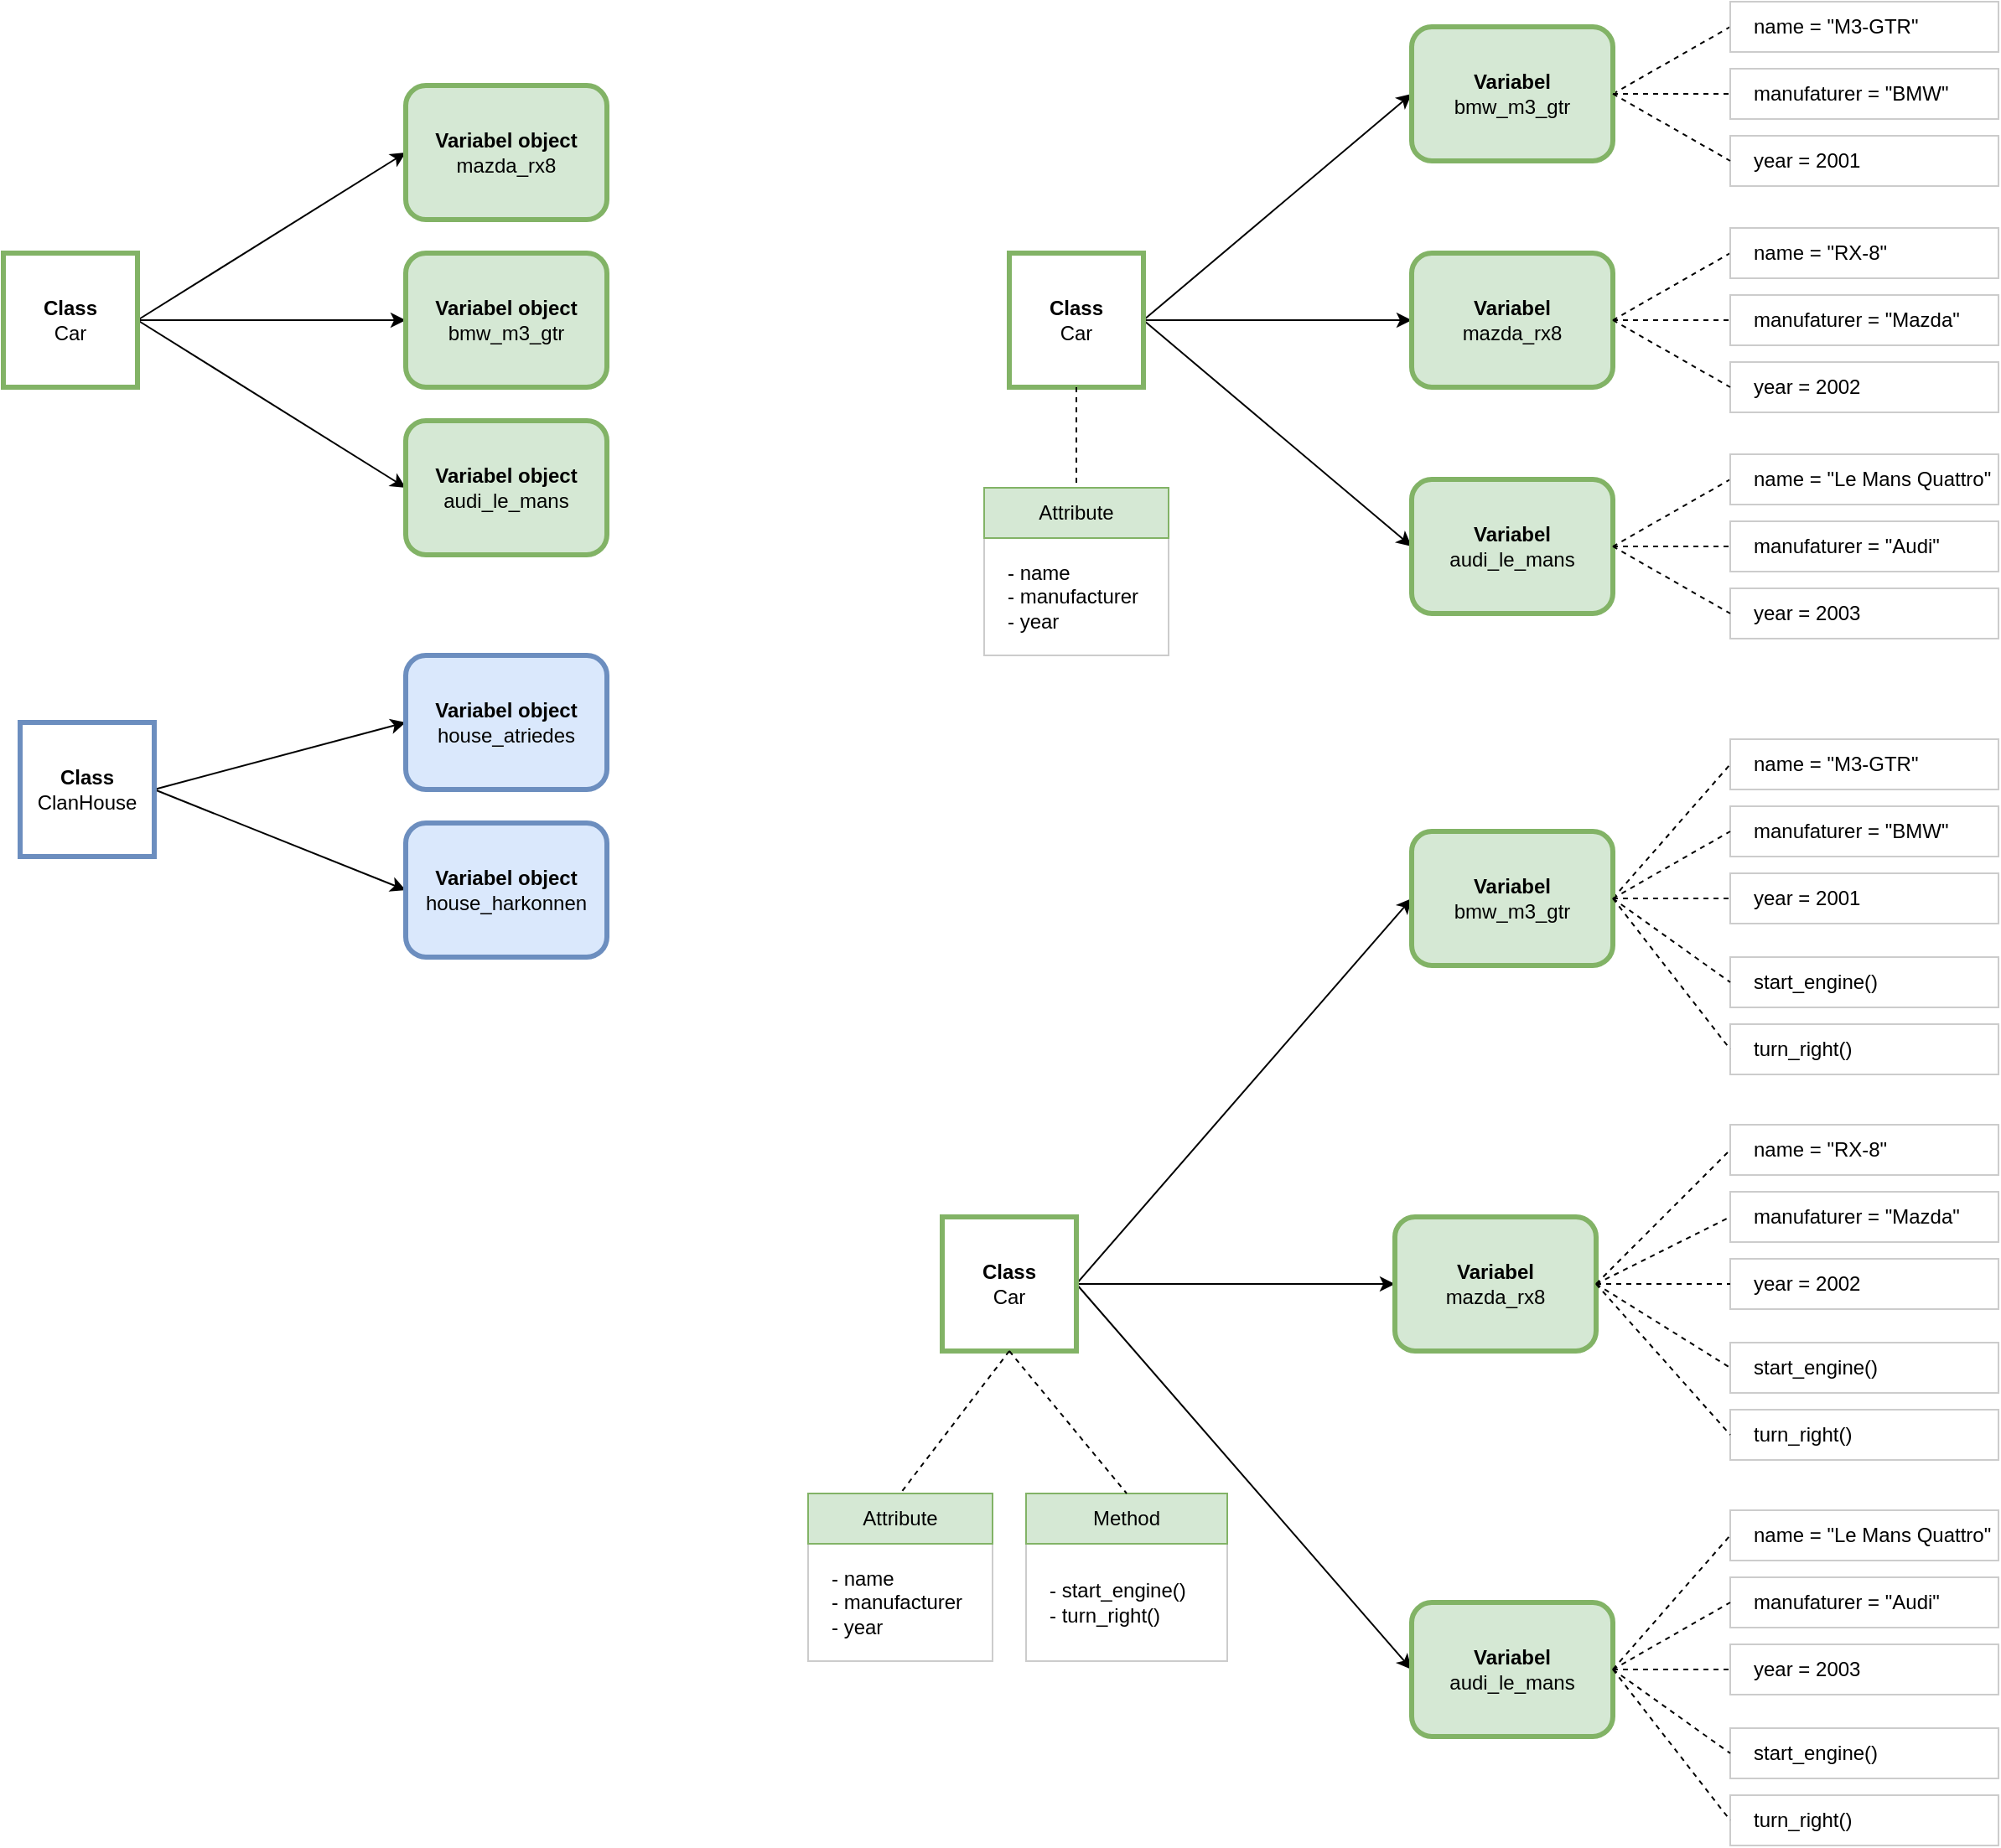 <mxfile version="22.0.2" type="device">
  <diagram name="Page-1" id="iPndn1mSsLPBSzLqaiKI">
    <mxGraphModel dx="1291" dy="1978" grid="1" gridSize="10" guides="1" tooltips="1" connect="1" arrows="1" fold="1" page="1" pageScale="1" pageWidth="827" pageHeight="1169" math="0" shadow="0">
      <root>
        <mxCell id="0" />
        <mxCell id="1" parent="0" />
        <mxCell id="UMjxPtLC1FxlKbhX4c1e-8" style="rounded=0;orthogonalLoop=1;jettySize=auto;html=1;entryX=0;entryY=0.5;entryDx=0;entryDy=0;exitX=1;exitY=0.5;exitDx=0;exitDy=0;" parent="1" source="UMjxPtLC1FxlKbhX4c1e-1" target="UMjxPtLC1FxlKbhX4c1e-5" edge="1">
          <mxGeometry relative="1" as="geometry" />
        </mxCell>
        <mxCell id="UMjxPtLC1FxlKbhX4c1e-9" style="rounded=0;orthogonalLoop=1;jettySize=auto;html=1;entryX=0;entryY=0.5;entryDx=0;entryDy=0;" parent="1" source="UMjxPtLC1FxlKbhX4c1e-1" target="UMjxPtLC1FxlKbhX4c1e-6" edge="1">
          <mxGeometry relative="1" as="geometry" />
        </mxCell>
        <mxCell id="UMjxPtLC1FxlKbhX4c1e-10" style="rounded=0;orthogonalLoop=1;jettySize=auto;html=1;entryX=0;entryY=0.5;entryDx=0;entryDy=0;exitX=1;exitY=0.5;exitDx=0;exitDy=0;" parent="1" source="UMjxPtLC1FxlKbhX4c1e-1" target="UMjxPtLC1FxlKbhX4c1e-7" edge="1">
          <mxGeometry relative="1" as="geometry" />
        </mxCell>
        <mxCell id="UMjxPtLC1FxlKbhX4c1e-1" value="&lt;b&gt;Class&lt;/b&gt;&lt;br&gt;Car" style="whiteSpace=wrap;html=1;aspect=fixed;fillColor=#ffffff;strokeColor=#82b366;strokeWidth=3;" parent="1" vertex="1">
          <mxGeometry x="160" y="140" width="80" height="80" as="geometry" />
        </mxCell>
        <mxCell id="UMjxPtLC1FxlKbhX4c1e-5" value="&lt;b&gt;Variabel object&lt;/b&gt;&lt;br&gt;mazda_rx8" style="rounded=1;whiteSpace=wrap;html=1;fillColor=#d5e8d4;strokeColor=#82b366;strokeWidth=3;" parent="1" vertex="1">
          <mxGeometry x="400" y="40" width="120" height="80" as="geometry" />
        </mxCell>
        <mxCell id="UMjxPtLC1FxlKbhX4c1e-6" value="&lt;b style=&quot;border-color: var(--border-color);&quot;&gt;Variabel object&lt;/b&gt;&lt;br&gt;bmw_m3_gtr" style="rounded=1;whiteSpace=wrap;html=1;fillColor=#d5e8d4;strokeColor=#82b366;strokeWidth=3;" parent="1" vertex="1">
          <mxGeometry x="400" y="140" width="120" height="80" as="geometry" />
        </mxCell>
        <mxCell id="UMjxPtLC1FxlKbhX4c1e-7" value="&lt;b style=&quot;border-color: var(--border-color);&quot;&gt;Variabel object&lt;/b&gt;&lt;br&gt;audi_le_mans" style="rounded=1;whiteSpace=wrap;html=1;fillColor=#d5e8d4;strokeColor=#82b366;strokeWidth=3;" parent="1" vertex="1">
          <mxGeometry x="400" y="240" width="120" height="80" as="geometry" />
        </mxCell>
        <mxCell id="UMjxPtLC1FxlKbhX4c1e-11" style="rounded=0;orthogonalLoop=1;jettySize=auto;html=1;entryX=0;entryY=0.5;entryDx=0;entryDy=0;exitX=1;exitY=0.5;exitDx=0;exitDy=0;" parent="1" source="UMjxPtLC1FxlKbhX4c1e-14" target="UMjxPtLC1FxlKbhX4c1e-15" edge="1">
          <mxGeometry relative="1" as="geometry" />
        </mxCell>
        <mxCell id="UMjxPtLC1FxlKbhX4c1e-12" style="rounded=0;orthogonalLoop=1;jettySize=auto;html=1;entryX=0;entryY=0.5;entryDx=0;entryDy=0;exitX=1;exitY=0.5;exitDx=0;exitDy=0;" parent="1" source="UMjxPtLC1FxlKbhX4c1e-14" target="UMjxPtLC1FxlKbhX4c1e-16" edge="1">
          <mxGeometry relative="1" as="geometry" />
        </mxCell>
        <mxCell id="UMjxPtLC1FxlKbhX4c1e-14" value="&lt;b&gt;Class&lt;/b&gt;&lt;br&gt;ClanHouse" style="whiteSpace=wrap;html=1;aspect=fixed;fillColor=#ffffff;strokeColor=#6c8ebf;strokeWidth=3;" parent="1" vertex="1">
          <mxGeometry x="170" y="420" width="80" height="80" as="geometry" />
        </mxCell>
        <mxCell id="UMjxPtLC1FxlKbhX4c1e-15" value="&lt;b style=&quot;border-color: var(--border-color);&quot;&gt;Variabel object&lt;/b&gt;&lt;br&gt;house_atriedes" style="rounded=1;whiteSpace=wrap;html=1;fillColor=#dae8fc;strokeColor=#6c8ebf;strokeWidth=3;" parent="1" vertex="1">
          <mxGeometry x="400" y="380" width="120" height="80" as="geometry" />
        </mxCell>
        <mxCell id="UMjxPtLC1FxlKbhX4c1e-16" value="&lt;b style=&quot;border-color: var(--border-color);&quot;&gt;Variabel object&lt;/b&gt;&lt;br&gt;house_harkonnen" style="rounded=1;whiteSpace=wrap;html=1;fillColor=#dae8fc;strokeColor=#6c8ebf;strokeWidth=3;" parent="1" vertex="1">
          <mxGeometry x="400" y="480" width="120" height="80" as="geometry" />
        </mxCell>
        <mxCell id="UMjxPtLC1FxlKbhX4c1e-18" style="rounded=0;orthogonalLoop=1;jettySize=auto;html=1;entryX=0;entryY=0.5;entryDx=0;entryDy=0;exitX=1;exitY=0.5;exitDx=0;exitDy=0;" parent="1" source="UMjxPtLC1FxlKbhX4c1e-21" target="UMjxPtLC1FxlKbhX4c1e-22" edge="1">
          <mxGeometry relative="1" as="geometry" />
        </mxCell>
        <mxCell id="UMjxPtLC1FxlKbhX4c1e-19" style="rounded=0;orthogonalLoop=1;jettySize=auto;html=1;entryX=0;entryY=0.5;entryDx=0;entryDy=0;" parent="1" source="UMjxPtLC1FxlKbhX4c1e-21" target="UMjxPtLC1FxlKbhX4c1e-23" edge="1">
          <mxGeometry relative="1" as="geometry" />
        </mxCell>
        <mxCell id="UMjxPtLC1FxlKbhX4c1e-20" style="rounded=0;orthogonalLoop=1;jettySize=auto;html=1;entryX=0;entryY=0.5;entryDx=0;entryDy=0;exitX=1;exitY=0.5;exitDx=0;exitDy=0;" parent="1" source="UMjxPtLC1FxlKbhX4c1e-21" target="UMjxPtLC1FxlKbhX4c1e-24" edge="1">
          <mxGeometry relative="1" as="geometry" />
        </mxCell>
        <mxCell id="UMjxPtLC1FxlKbhX4c1e-21" value="&lt;b&gt;Class&lt;/b&gt;&lt;br&gt;Car" style="whiteSpace=wrap;html=1;aspect=fixed;fillColor=#ffffff;strokeColor=#82b366;strokeWidth=3;" parent="1" vertex="1">
          <mxGeometry x="760" y="140" width="80" height="80" as="geometry" />
        </mxCell>
        <mxCell id="UMjxPtLC1FxlKbhX4c1e-28" style="rounded=0;orthogonalLoop=1;jettySize=auto;html=1;entryX=0;entryY=0.5;entryDx=0;entryDy=0;exitX=1;exitY=0.5;exitDx=0;exitDy=0;endArrow=none;endFill=0;dashed=1;" parent="1" source="UMjxPtLC1FxlKbhX4c1e-22" target="UMjxPtLC1FxlKbhX4c1e-25" edge="1">
          <mxGeometry relative="1" as="geometry" />
        </mxCell>
        <mxCell id="UMjxPtLC1FxlKbhX4c1e-22" value="&lt;b style=&quot;border-color: var(--border-color);&quot;&gt;Variabel&lt;/b&gt;&lt;br&gt;bmw_m3_gtr" style="rounded=1;whiteSpace=wrap;html=1;fillColor=#d5e8d4;strokeColor=#82b366;strokeWidth=3;" parent="1" vertex="1">
          <mxGeometry x="1000" y="5" width="120" height="80" as="geometry" />
        </mxCell>
        <mxCell id="UMjxPtLC1FxlKbhX4c1e-23" value="&lt;b style=&quot;border-color: var(--border-color);&quot;&gt;Variabel&lt;br&gt;&lt;/b&gt;mazda_rx8" style="rounded=1;whiteSpace=wrap;html=1;fillColor=#d5e8d4;strokeColor=#82b366;strokeWidth=3;" parent="1" vertex="1">
          <mxGeometry x="1000" y="140" width="120" height="80" as="geometry" />
        </mxCell>
        <mxCell id="UMjxPtLC1FxlKbhX4c1e-24" value="&lt;b style=&quot;border-color: var(--border-color);&quot;&gt;Variabel&lt;/b&gt;&lt;br&gt;audi_le_mans" style="rounded=1;whiteSpace=wrap;html=1;fillColor=#d5e8d4;strokeColor=#82b366;strokeWidth=3;" parent="1" vertex="1">
          <mxGeometry x="1000" y="275" width="120" height="80" as="geometry" />
        </mxCell>
        <mxCell id="UMjxPtLC1FxlKbhX4c1e-25" value="name = &quot;M3-GTR&quot;" style="rounded=0;whiteSpace=wrap;html=1;align=left;spacingLeft=12;strokeColor=#CCCCCC;" parent="1" vertex="1">
          <mxGeometry x="1190" y="-10" width="160" height="30" as="geometry" />
        </mxCell>
        <mxCell id="UMjxPtLC1FxlKbhX4c1e-26" value="manufaturer = &quot;BMW&quot;" style="rounded=0;whiteSpace=wrap;html=1;align=left;spacingLeft=12;strokeColor=#CCCCCC;" parent="1" vertex="1">
          <mxGeometry x="1190" y="30" width="160" height="30" as="geometry" />
        </mxCell>
        <mxCell id="UMjxPtLC1FxlKbhX4c1e-27" value="year = 2001" style="rounded=0;whiteSpace=wrap;html=1;align=left;spacingLeft=12;strokeColor=#CCCCCC;" parent="1" vertex="1">
          <mxGeometry x="1190" y="70" width="160" height="30" as="geometry" />
        </mxCell>
        <mxCell id="UMjxPtLC1FxlKbhX4c1e-29" style="rounded=0;orthogonalLoop=1;jettySize=auto;html=1;entryX=0;entryY=0.5;entryDx=0;entryDy=0;exitX=1;exitY=0.5;exitDx=0;exitDy=0;endArrow=none;endFill=0;dashed=1;" parent="1" source="UMjxPtLC1FxlKbhX4c1e-22" target="UMjxPtLC1FxlKbhX4c1e-26" edge="1">
          <mxGeometry relative="1" as="geometry">
            <mxPoint x="1130" y="55" as="sourcePoint" />
            <mxPoint x="1200" y="15" as="targetPoint" />
          </mxGeometry>
        </mxCell>
        <mxCell id="UMjxPtLC1FxlKbhX4c1e-30" style="rounded=0;orthogonalLoop=1;jettySize=auto;html=1;entryX=0;entryY=0.5;entryDx=0;entryDy=0;exitX=1;exitY=0.5;exitDx=0;exitDy=0;endArrow=none;endFill=0;dashed=1;" parent="1" source="UMjxPtLC1FxlKbhX4c1e-22" target="UMjxPtLC1FxlKbhX4c1e-27" edge="1">
          <mxGeometry relative="1" as="geometry">
            <mxPoint x="1130" y="55" as="sourcePoint" />
            <mxPoint x="1200" y="55" as="targetPoint" />
          </mxGeometry>
        </mxCell>
        <mxCell id="UMjxPtLC1FxlKbhX4c1e-31" style="rounded=0;orthogonalLoop=1;jettySize=auto;html=1;entryX=0;entryY=0.5;entryDx=0;entryDy=0;exitX=1;exitY=0.5;exitDx=0;exitDy=0;endArrow=none;endFill=0;dashed=1;" parent="1" target="UMjxPtLC1FxlKbhX4c1e-32" edge="1">
          <mxGeometry relative="1" as="geometry">
            <mxPoint x="1120" y="180" as="sourcePoint" />
          </mxGeometry>
        </mxCell>
        <mxCell id="UMjxPtLC1FxlKbhX4c1e-32" value="name = &quot;RX-8&quot;" style="rounded=0;whiteSpace=wrap;html=1;align=left;spacingLeft=12;strokeColor=#CCCCCC;" parent="1" vertex="1">
          <mxGeometry x="1190" y="125" width="160" height="30" as="geometry" />
        </mxCell>
        <mxCell id="UMjxPtLC1FxlKbhX4c1e-33" value="manufaturer = &quot;Mazda&quot;" style="rounded=0;whiteSpace=wrap;html=1;align=left;spacingLeft=12;strokeColor=#CCCCCC;" parent="1" vertex="1">
          <mxGeometry x="1190" y="165" width="160" height="30" as="geometry" />
        </mxCell>
        <mxCell id="UMjxPtLC1FxlKbhX4c1e-34" value="year = 2002" style="rounded=0;whiteSpace=wrap;html=1;align=left;spacingLeft=12;strokeColor=#CCCCCC;" parent="1" vertex="1">
          <mxGeometry x="1190" y="205" width="160" height="30" as="geometry" />
        </mxCell>
        <mxCell id="UMjxPtLC1FxlKbhX4c1e-35" style="rounded=0;orthogonalLoop=1;jettySize=auto;html=1;entryX=0;entryY=0.5;entryDx=0;entryDy=0;exitX=1;exitY=0.5;exitDx=0;exitDy=0;endArrow=none;endFill=0;dashed=1;" parent="1" target="UMjxPtLC1FxlKbhX4c1e-33" edge="1">
          <mxGeometry relative="1" as="geometry">
            <mxPoint x="1120" y="180" as="sourcePoint" />
            <mxPoint x="1200" y="150" as="targetPoint" />
          </mxGeometry>
        </mxCell>
        <mxCell id="UMjxPtLC1FxlKbhX4c1e-36" style="rounded=0;orthogonalLoop=1;jettySize=auto;html=1;entryX=0;entryY=0.5;entryDx=0;entryDy=0;exitX=1;exitY=0.5;exitDx=0;exitDy=0;endArrow=none;endFill=0;dashed=1;" parent="1" target="UMjxPtLC1FxlKbhX4c1e-34" edge="1">
          <mxGeometry relative="1" as="geometry">
            <mxPoint x="1120" y="180" as="sourcePoint" />
            <mxPoint x="1200" y="190" as="targetPoint" />
          </mxGeometry>
        </mxCell>
        <mxCell id="UMjxPtLC1FxlKbhX4c1e-37" style="rounded=0;orthogonalLoop=1;jettySize=auto;html=1;entryX=0;entryY=0.5;entryDx=0;entryDy=0;exitX=1;exitY=0.5;exitDx=0;exitDy=0;endArrow=none;endFill=0;dashed=1;" parent="1" target="UMjxPtLC1FxlKbhX4c1e-38" edge="1">
          <mxGeometry relative="1" as="geometry">
            <mxPoint x="1120" y="315" as="sourcePoint" />
          </mxGeometry>
        </mxCell>
        <mxCell id="UMjxPtLC1FxlKbhX4c1e-38" value="name = &quot;Le Mans Quattro&quot;" style="rounded=0;whiteSpace=wrap;html=1;align=left;spacingLeft=12;strokeColor=#CCCCCC;" parent="1" vertex="1">
          <mxGeometry x="1190" y="260" width="160" height="30" as="geometry" />
        </mxCell>
        <mxCell id="UMjxPtLC1FxlKbhX4c1e-39" value="manufaturer = &quot;Audi&quot;" style="rounded=0;whiteSpace=wrap;html=1;align=left;spacingLeft=12;strokeColor=#CCCCCC;" parent="1" vertex="1">
          <mxGeometry x="1190" y="300" width="160" height="30" as="geometry" />
        </mxCell>
        <mxCell id="UMjxPtLC1FxlKbhX4c1e-40" value="year = 2003" style="rounded=0;whiteSpace=wrap;html=1;align=left;spacingLeft=12;strokeColor=#CCCCCC;" parent="1" vertex="1">
          <mxGeometry x="1190" y="340" width="160" height="30" as="geometry" />
        </mxCell>
        <mxCell id="UMjxPtLC1FxlKbhX4c1e-41" style="rounded=0;orthogonalLoop=1;jettySize=auto;html=1;entryX=0;entryY=0.5;entryDx=0;entryDy=0;exitX=1;exitY=0.5;exitDx=0;exitDy=0;endArrow=none;endFill=0;dashed=1;" parent="1" target="UMjxPtLC1FxlKbhX4c1e-39" edge="1">
          <mxGeometry relative="1" as="geometry">
            <mxPoint x="1120" y="315" as="sourcePoint" />
            <mxPoint x="1200" y="285" as="targetPoint" />
          </mxGeometry>
        </mxCell>
        <mxCell id="UMjxPtLC1FxlKbhX4c1e-42" style="rounded=0;orthogonalLoop=1;jettySize=auto;html=1;entryX=0;entryY=0.5;entryDx=0;entryDy=0;exitX=1;exitY=0.5;exitDx=0;exitDy=0;endArrow=none;endFill=0;dashed=1;" parent="1" target="UMjxPtLC1FxlKbhX4c1e-40" edge="1">
          <mxGeometry relative="1" as="geometry">
            <mxPoint x="1120" y="315" as="sourcePoint" />
            <mxPoint x="1200" y="325" as="targetPoint" />
          </mxGeometry>
        </mxCell>
        <mxCell id="UMjxPtLC1FxlKbhX4c1e-45" value="- name&lt;br&gt;- manufacturer&lt;br&gt;- year" style="rounded=0;whiteSpace=wrap;html=1;align=left;spacingLeft=12;strokeColor=#CCCCCC;" parent="1" vertex="1">
          <mxGeometry x="745" y="310" width="110" height="70" as="geometry" />
        </mxCell>
        <mxCell id="UMjxPtLC1FxlKbhX4c1e-48" style="rounded=0;orthogonalLoop=1;jettySize=auto;html=1;entryX=0.5;entryY=0;entryDx=0;entryDy=0;exitX=0.5;exitY=1;exitDx=0;exitDy=0;endArrow=none;endFill=0;dashed=1;" parent="1" source="UMjxPtLC1FxlKbhX4c1e-21" target="UMjxPtLC1FxlKbhX4c1e-49" edge="1">
          <mxGeometry relative="1" as="geometry">
            <mxPoint x="1130" y="190" as="sourcePoint" />
            <mxPoint x="1200" y="150" as="targetPoint" />
          </mxGeometry>
        </mxCell>
        <mxCell id="UMjxPtLC1FxlKbhX4c1e-49" value="Attribute" style="rounded=0;whiteSpace=wrap;html=1;align=center;spacingLeft=0;strokeColor=#82b366;fillColor=#d5e8d4;" parent="1" vertex="1">
          <mxGeometry x="745" y="280" width="110" height="30" as="geometry" />
        </mxCell>
        <mxCell id="UMjxPtLC1FxlKbhX4c1e-50" style="rounded=0;orthogonalLoop=1;jettySize=auto;html=1;entryX=0;entryY=0.5;entryDx=0;entryDy=0;exitX=1;exitY=0.5;exitDx=0;exitDy=0;" parent="1" source="UMjxPtLC1FxlKbhX4c1e-53" target="UMjxPtLC1FxlKbhX4c1e-55" edge="1">
          <mxGeometry relative="1" as="geometry" />
        </mxCell>
        <mxCell id="UMjxPtLC1FxlKbhX4c1e-51" style="rounded=0;orthogonalLoop=1;jettySize=auto;html=1;entryX=0;entryY=0.5;entryDx=0;entryDy=0;exitX=1;exitY=0.5;exitDx=0;exitDy=0;" parent="1" source="UMjxPtLC1FxlKbhX4c1e-53" target="UMjxPtLC1FxlKbhX4c1e-56" edge="1">
          <mxGeometry relative="1" as="geometry" />
        </mxCell>
        <mxCell id="UMjxPtLC1FxlKbhX4c1e-52" style="rounded=0;orthogonalLoop=1;jettySize=auto;html=1;entryX=0;entryY=0.5;entryDx=0;entryDy=0;exitX=1;exitY=0.5;exitDx=0;exitDy=0;" parent="1" source="UMjxPtLC1FxlKbhX4c1e-53" target="UMjxPtLC1FxlKbhX4c1e-57" edge="1">
          <mxGeometry relative="1" as="geometry" />
        </mxCell>
        <mxCell id="UMjxPtLC1FxlKbhX4c1e-53" value="&lt;b&gt;Class&lt;/b&gt;&lt;br&gt;Car" style="whiteSpace=wrap;html=1;aspect=fixed;fillColor=#ffffff;strokeColor=#82b366;strokeWidth=3;" parent="1" vertex="1">
          <mxGeometry x="720" y="715" width="80" height="80" as="geometry" />
        </mxCell>
        <mxCell id="UMjxPtLC1FxlKbhX4c1e-54" style="rounded=0;orthogonalLoop=1;jettySize=auto;html=1;entryX=0;entryY=0.5;entryDx=0;entryDy=0;exitX=1;exitY=0.5;exitDx=0;exitDy=0;endArrow=none;endFill=0;dashed=1;" parent="1" source="UMjxPtLC1FxlKbhX4c1e-55" target="UMjxPtLC1FxlKbhX4c1e-58" edge="1">
          <mxGeometry relative="1" as="geometry" />
        </mxCell>
        <mxCell id="UMjxPtLC1FxlKbhX4c1e-55" value="&lt;b style=&quot;border-color: var(--border-color);&quot;&gt;Variabel&lt;/b&gt;&lt;br&gt;bmw_m3_gtr" style="rounded=1;whiteSpace=wrap;html=1;fillColor=#d5e8d4;strokeColor=#82b366;strokeWidth=3;" parent="1" vertex="1">
          <mxGeometry x="1000" y="485" width="120" height="80" as="geometry" />
        </mxCell>
        <mxCell id="UMjxPtLC1FxlKbhX4c1e-56" value="&lt;b style=&quot;border-color: var(--border-color);&quot;&gt;Variabel&lt;br&gt;&lt;/b&gt;mazda_rx8" style="rounded=1;whiteSpace=wrap;html=1;fillColor=#d5e8d4;strokeColor=#82b366;strokeWidth=3;" parent="1" vertex="1">
          <mxGeometry x="990" y="715" width="120" height="80" as="geometry" />
        </mxCell>
        <mxCell id="UMjxPtLC1FxlKbhX4c1e-57" value="&lt;b style=&quot;border-color: var(--border-color);&quot;&gt;Variabel&lt;/b&gt;&lt;br&gt;audi_le_mans" style="rounded=1;whiteSpace=wrap;html=1;fillColor=#d5e8d4;strokeColor=#82b366;strokeWidth=3;" parent="1" vertex="1">
          <mxGeometry x="1000" y="945" width="120" height="80" as="geometry" />
        </mxCell>
        <mxCell id="UMjxPtLC1FxlKbhX4c1e-58" value="name = &quot;M3-GTR&quot;" style="rounded=0;whiteSpace=wrap;html=1;align=left;spacingLeft=12;strokeColor=#CCCCCC;" parent="1" vertex="1">
          <mxGeometry x="1190" y="430" width="160" height="30" as="geometry" />
        </mxCell>
        <mxCell id="UMjxPtLC1FxlKbhX4c1e-59" value="manufaturer = &quot;BMW&quot;" style="rounded=0;whiteSpace=wrap;html=1;align=left;spacingLeft=12;strokeColor=#CCCCCC;" parent="1" vertex="1">
          <mxGeometry x="1190" y="470" width="160" height="30" as="geometry" />
        </mxCell>
        <mxCell id="UMjxPtLC1FxlKbhX4c1e-60" value="year = 2001" style="rounded=0;whiteSpace=wrap;html=1;align=left;spacingLeft=12;strokeColor=#CCCCCC;" parent="1" vertex="1">
          <mxGeometry x="1190" y="510" width="160" height="30" as="geometry" />
        </mxCell>
        <mxCell id="UMjxPtLC1FxlKbhX4c1e-61" style="rounded=0;orthogonalLoop=1;jettySize=auto;html=1;entryX=0;entryY=0.5;entryDx=0;entryDy=0;exitX=1;exitY=0.5;exitDx=0;exitDy=0;endArrow=none;endFill=0;dashed=1;" parent="1" source="UMjxPtLC1FxlKbhX4c1e-55" target="UMjxPtLC1FxlKbhX4c1e-59" edge="1">
          <mxGeometry relative="1" as="geometry">
            <mxPoint x="1130" y="545" as="sourcePoint" />
            <mxPoint x="1200" y="505" as="targetPoint" />
          </mxGeometry>
        </mxCell>
        <mxCell id="UMjxPtLC1FxlKbhX4c1e-62" style="rounded=0;orthogonalLoop=1;jettySize=auto;html=1;entryX=0;entryY=0.5;entryDx=0;entryDy=0;exitX=1;exitY=0.5;exitDx=0;exitDy=0;endArrow=none;endFill=0;dashed=1;" parent="1" source="UMjxPtLC1FxlKbhX4c1e-55" target="UMjxPtLC1FxlKbhX4c1e-60" edge="1">
          <mxGeometry relative="1" as="geometry">
            <mxPoint x="1130" y="545" as="sourcePoint" />
            <mxPoint x="1200" y="545" as="targetPoint" />
          </mxGeometry>
        </mxCell>
        <mxCell id="UMjxPtLC1FxlKbhX4c1e-63" style="rounded=0;orthogonalLoop=1;jettySize=auto;html=1;entryX=0;entryY=0.5;entryDx=0;entryDy=0;exitX=1;exitY=0.5;exitDx=0;exitDy=0;endArrow=none;endFill=0;dashed=1;" parent="1" source="UMjxPtLC1FxlKbhX4c1e-56" target="UMjxPtLC1FxlKbhX4c1e-64" edge="1">
          <mxGeometry relative="1" as="geometry">
            <mxPoint x="1120" y="717.5" as="sourcePoint" />
          </mxGeometry>
        </mxCell>
        <mxCell id="UMjxPtLC1FxlKbhX4c1e-64" value="name = &quot;RX-8&quot;" style="rounded=0;whiteSpace=wrap;html=1;align=left;spacingLeft=12;strokeColor=#CCCCCC;" parent="1" vertex="1">
          <mxGeometry x="1190" y="660" width="160" height="30" as="geometry" />
        </mxCell>
        <mxCell id="UMjxPtLC1FxlKbhX4c1e-65" value="manufaturer = &quot;Mazda&quot;" style="rounded=0;whiteSpace=wrap;html=1;align=left;spacingLeft=12;strokeColor=#CCCCCC;" parent="1" vertex="1">
          <mxGeometry x="1190" y="700" width="160" height="30" as="geometry" />
        </mxCell>
        <mxCell id="UMjxPtLC1FxlKbhX4c1e-66" value="year = 2002" style="rounded=0;whiteSpace=wrap;html=1;align=left;spacingLeft=12;strokeColor=#CCCCCC;" parent="1" vertex="1">
          <mxGeometry x="1190" y="740" width="160" height="30" as="geometry" />
        </mxCell>
        <mxCell id="UMjxPtLC1FxlKbhX4c1e-67" style="rounded=0;orthogonalLoop=1;jettySize=auto;html=1;entryX=0;entryY=0.5;entryDx=0;entryDy=0;exitX=1;exitY=0.5;exitDx=0;exitDy=0;endArrow=none;endFill=0;dashed=1;" parent="1" source="UMjxPtLC1FxlKbhX4c1e-56" target="UMjxPtLC1FxlKbhX4c1e-65" edge="1">
          <mxGeometry relative="1" as="geometry">
            <mxPoint x="1120" y="717.5" as="sourcePoint" />
            <mxPoint x="1200" y="687.5" as="targetPoint" />
          </mxGeometry>
        </mxCell>
        <mxCell id="UMjxPtLC1FxlKbhX4c1e-68" style="rounded=0;orthogonalLoop=1;jettySize=auto;html=1;entryX=0;entryY=0.5;entryDx=0;entryDy=0;exitX=1;exitY=0.5;exitDx=0;exitDy=0;endArrow=none;endFill=0;dashed=1;" parent="1" source="UMjxPtLC1FxlKbhX4c1e-56" target="UMjxPtLC1FxlKbhX4c1e-66" edge="1">
          <mxGeometry relative="1" as="geometry">
            <mxPoint x="1120" y="717.5" as="sourcePoint" />
            <mxPoint x="1200" y="727.5" as="targetPoint" />
          </mxGeometry>
        </mxCell>
        <mxCell id="UMjxPtLC1FxlKbhX4c1e-69" style="rounded=0;orthogonalLoop=1;jettySize=auto;html=1;entryX=0;entryY=0.5;entryDx=0;entryDy=0;exitX=1;exitY=0.5;exitDx=0;exitDy=0;endArrow=none;endFill=0;dashed=1;" parent="1" source="UMjxPtLC1FxlKbhX4c1e-57" target="UMjxPtLC1FxlKbhX4c1e-70" edge="1">
          <mxGeometry relative="1" as="geometry">
            <mxPoint x="1120" y="975" as="sourcePoint" />
          </mxGeometry>
        </mxCell>
        <mxCell id="UMjxPtLC1FxlKbhX4c1e-70" value="name = &quot;Le Mans Quattro&quot;" style="rounded=0;whiteSpace=wrap;html=1;align=left;spacingLeft=12;strokeColor=#CCCCCC;" parent="1" vertex="1">
          <mxGeometry x="1190" y="890" width="160" height="30" as="geometry" />
        </mxCell>
        <mxCell id="UMjxPtLC1FxlKbhX4c1e-71" value="manufaturer = &quot;Audi&quot;" style="rounded=0;whiteSpace=wrap;html=1;align=left;spacingLeft=12;strokeColor=#CCCCCC;" parent="1" vertex="1">
          <mxGeometry x="1190" y="930" width="160" height="30" as="geometry" />
        </mxCell>
        <mxCell id="UMjxPtLC1FxlKbhX4c1e-72" value="year = 2003" style="rounded=0;whiteSpace=wrap;html=1;align=left;spacingLeft=12;strokeColor=#CCCCCC;" parent="1" vertex="1">
          <mxGeometry x="1190" y="970" width="160" height="30" as="geometry" />
        </mxCell>
        <mxCell id="UMjxPtLC1FxlKbhX4c1e-73" style="rounded=0;orthogonalLoop=1;jettySize=auto;html=1;entryX=0;entryY=0.5;entryDx=0;entryDy=0;exitX=1;exitY=0.5;exitDx=0;exitDy=0;endArrow=none;endFill=0;dashed=1;" parent="1" source="UMjxPtLC1FxlKbhX4c1e-57" target="UMjxPtLC1FxlKbhX4c1e-71" edge="1">
          <mxGeometry relative="1" as="geometry">
            <mxPoint x="1120" y="975" as="sourcePoint" />
            <mxPoint x="1200" y="945" as="targetPoint" />
          </mxGeometry>
        </mxCell>
        <mxCell id="UMjxPtLC1FxlKbhX4c1e-74" style="rounded=0;orthogonalLoop=1;jettySize=auto;html=1;entryX=0;entryY=0.5;entryDx=0;entryDy=0;exitX=1;exitY=0.5;exitDx=0;exitDy=0;endArrow=none;endFill=0;dashed=1;" parent="1" source="UMjxPtLC1FxlKbhX4c1e-57" target="UMjxPtLC1FxlKbhX4c1e-72" edge="1">
          <mxGeometry relative="1" as="geometry">
            <mxPoint x="1120" y="975" as="sourcePoint" />
            <mxPoint x="1200" y="985" as="targetPoint" />
          </mxGeometry>
        </mxCell>
        <mxCell id="UMjxPtLC1FxlKbhX4c1e-75" value="- name&lt;br&gt;- manufacturer&lt;br&gt;- year" style="rounded=0;whiteSpace=wrap;html=1;align=left;spacingLeft=12;strokeColor=#CCCCCC;" parent="1" vertex="1">
          <mxGeometry x="640" y="910" width="110" height="70" as="geometry" />
        </mxCell>
        <mxCell id="UMjxPtLC1FxlKbhX4c1e-76" style="rounded=0;orthogonalLoop=1;jettySize=auto;html=1;entryX=0.5;entryY=0;entryDx=0;entryDy=0;exitX=0.5;exitY=1;exitDx=0;exitDy=0;endArrow=none;endFill=0;dashed=1;" parent="1" source="UMjxPtLC1FxlKbhX4c1e-53" target="UMjxPtLC1FxlKbhX4c1e-77" edge="1">
          <mxGeometry relative="1" as="geometry">
            <mxPoint x="1120" y="765" as="sourcePoint" />
            <mxPoint x="1190" y="725" as="targetPoint" />
          </mxGeometry>
        </mxCell>
        <mxCell id="UMjxPtLC1FxlKbhX4c1e-77" value="Attribute" style="rounded=0;whiteSpace=wrap;html=1;align=center;spacingLeft=0;strokeColor=#82b366;fillColor=#d5e8d4;" parent="1" vertex="1">
          <mxGeometry x="640" y="880" width="110" height="30" as="geometry" />
        </mxCell>
        <mxCell id="UMjxPtLC1FxlKbhX4c1e-78" value="- start_engine()&lt;br&gt;- turn_right()" style="rounded=0;whiteSpace=wrap;html=1;align=left;spacingLeft=12;strokeColor=#CCCCCC;" parent="1" vertex="1">
          <mxGeometry x="770" y="910" width="120" height="70" as="geometry" />
        </mxCell>
        <mxCell id="UMjxPtLC1FxlKbhX4c1e-79" value="Method" style="rounded=0;whiteSpace=wrap;html=1;align=center;spacingLeft=0;strokeColor=#82b366;fillColor=#d5e8d4;" parent="1" vertex="1">
          <mxGeometry x="770" y="880" width="120" height="30" as="geometry" />
        </mxCell>
        <mxCell id="UMjxPtLC1FxlKbhX4c1e-80" style="rounded=0;orthogonalLoop=1;jettySize=auto;html=1;entryX=0.5;entryY=0;entryDx=0;entryDy=0;exitX=0.5;exitY=1;exitDx=0;exitDy=0;endArrow=none;endFill=0;dashed=1;" parent="1" source="UMjxPtLC1FxlKbhX4c1e-53" target="UMjxPtLC1FxlKbhX4c1e-79" edge="1">
          <mxGeometry relative="1" as="geometry">
            <mxPoint x="770" y="805" as="sourcePoint" />
            <mxPoint x="705" y="865" as="targetPoint" />
          </mxGeometry>
        </mxCell>
        <mxCell id="UMjxPtLC1FxlKbhX4c1e-81" value="start_engine()" style="rounded=0;whiteSpace=wrap;html=1;align=left;spacingLeft=12;strokeColor=#CCCCCC;" parent="1" vertex="1">
          <mxGeometry x="1190" y="560" width="160" height="30" as="geometry" />
        </mxCell>
        <mxCell id="UMjxPtLC1FxlKbhX4c1e-82" value="turn_right()" style="rounded=0;whiteSpace=wrap;html=1;align=left;spacingLeft=12;strokeColor=#CCCCCC;" parent="1" vertex="1">
          <mxGeometry x="1190" y="600" width="160" height="30" as="geometry" />
        </mxCell>
        <mxCell id="UMjxPtLC1FxlKbhX4c1e-83" style="rounded=0;orthogonalLoop=1;jettySize=auto;html=1;entryX=0;entryY=0.5;entryDx=0;entryDy=0;exitX=1;exitY=0.5;exitDx=0;exitDy=0;endArrow=none;endFill=0;dashed=1;" parent="1" source="UMjxPtLC1FxlKbhX4c1e-55" target="UMjxPtLC1FxlKbhX4c1e-81" edge="1">
          <mxGeometry relative="1" as="geometry">
            <mxPoint x="1130" y="545" as="sourcePoint" />
            <mxPoint x="1200" y="505" as="targetPoint" />
          </mxGeometry>
        </mxCell>
        <mxCell id="UMjxPtLC1FxlKbhX4c1e-84" style="rounded=0;orthogonalLoop=1;jettySize=auto;html=1;entryX=0;entryY=0.5;entryDx=0;entryDy=0;exitX=1;exitY=0.5;exitDx=0;exitDy=0;endArrow=none;endFill=0;dashed=1;" parent="1" source="UMjxPtLC1FxlKbhX4c1e-55" target="UMjxPtLC1FxlKbhX4c1e-82" edge="1">
          <mxGeometry relative="1" as="geometry">
            <mxPoint x="1130" y="545" as="sourcePoint" />
            <mxPoint x="1410" y="520" as="targetPoint" />
          </mxGeometry>
        </mxCell>
        <mxCell id="UMjxPtLC1FxlKbhX4c1e-85" value="start_engine()" style="rounded=0;whiteSpace=wrap;html=1;align=left;spacingLeft=12;strokeColor=#CCCCCC;" parent="1" vertex="1">
          <mxGeometry x="1190" y="790" width="160" height="30" as="geometry" />
        </mxCell>
        <mxCell id="UMjxPtLC1FxlKbhX4c1e-86" value="turn_right()" style="rounded=0;whiteSpace=wrap;html=1;align=left;spacingLeft=12;strokeColor=#CCCCCC;" parent="1" vertex="1">
          <mxGeometry x="1190" y="830" width="160" height="30" as="geometry" />
        </mxCell>
        <mxCell id="UMjxPtLC1FxlKbhX4c1e-87" style="rounded=0;orthogonalLoop=1;jettySize=auto;html=1;entryX=0;entryY=0.5;entryDx=0;entryDy=0;exitX=1;exitY=0.5;exitDx=0;exitDy=0;endArrow=none;endFill=0;dashed=1;" parent="1" source="UMjxPtLC1FxlKbhX4c1e-56" target="UMjxPtLC1FxlKbhX4c1e-85" edge="1">
          <mxGeometry relative="1" as="geometry">
            <mxPoint x="1130" y="727.5" as="sourcePoint" />
            <mxPoint x="1200" y="775" as="targetPoint" />
          </mxGeometry>
        </mxCell>
        <mxCell id="UMjxPtLC1FxlKbhX4c1e-88" style="rounded=0;orthogonalLoop=1;jettySize=auto;html=1;entryX=0;entryY=0.5;entryDx=0;entryDy=0;endArrow=none;endFill=0;dashed=1;exitX=1;exitY=0.5;exitDx=0;exitDy=0;" parent="1" source="UMjxPtLC1FxlKbhX4c1e-56" target="UMjxPtLC1FxlKbhX4c1e-86" edge="1">
          <mxGeometry relative="1" as="geometry">
            <mxPoint x="1120" y="720" as="sourcePoint" />
            <mxPoint x="1200" y="835" as="targetPoint" />
          </mxGeometry>
        </mxCell>
        <mxCell id="UMjxPtLC1FxlKbhX4c1e-89" value="start_engine()" style="rounded=0;whiteSpace=wrap;html=1;align=left;spacingLeft=12;strokeColor=#CCCCCC;" parent="1" vertex="1">
          <mxGeometry x="1190" y="1020" width="160" height="30" as="geometry" />
        </mxCell>
        <mxCell id="UMjxPtLC1FxlKbhX4c1e-90" value="turn_right()" style="rounded=0;whiteSpace=wrap;html=1;align=left;spacingLeft=12;strokeColor=#CCCCCC;" parent="1" vertex="1">
          <mxGeometry x="1190" y="1060" width="160" height="30" as="geometry" />
        </mxCell>
        <mxCell id="UMjxPtLC1FxlKbhX4c1e-91" style="rounded=0;orthogonalLoop=1;jettySize=auto;html=1;entryX=0;entryY=0.5;entryDx=0;entryDy=0;exitX=1;exitY=0.5;exitDx=0;exitDy=0;endArrow=none;endFill=0;dashed=1;" parent="1" source="UMjxPtLC1FxlKbhX4c1e-57" target="UMjxPtLC1FxlKbhX4c1e-90" edge="1">
          <mxGeometry relative="1" as="geometry">
            <mxPoint x="1130" y="985" as="sourcePoint" />
            <mxPoint x="1200" y="995" as="targetPoint" />
          </mxGeometry>
        </mxCell>
        <mxCell id="UMjxPtLC1FxlKbhX4c1e-92" style="rounded=0;orthogonalLoop=1;jettySize=auto;html=1;entryX=0;entryY=0.5;entryDx=0;entryDy=0;exitX=1;exitY=0.5;exitDx=0;exitDy=0;endArrow=none;endFill=0;dashed=1;" parent="1" source="UMjxPtLC1FxlKbhX4c1e-57" target="UMjxPtLC1FxlKbhX4c1e-89" edge="1">
          <mxGeometry relative="1" as="geometry">
            <mxPoint x="1140" y="995" as="sourcePoint" />
            <mxPoint x="1210" y="1005" as="targetPoint" />
          </mxGeometry>
        </mxCell>
      </root>
    </mxGraphModel>
  </diagram>
</mxfile>
